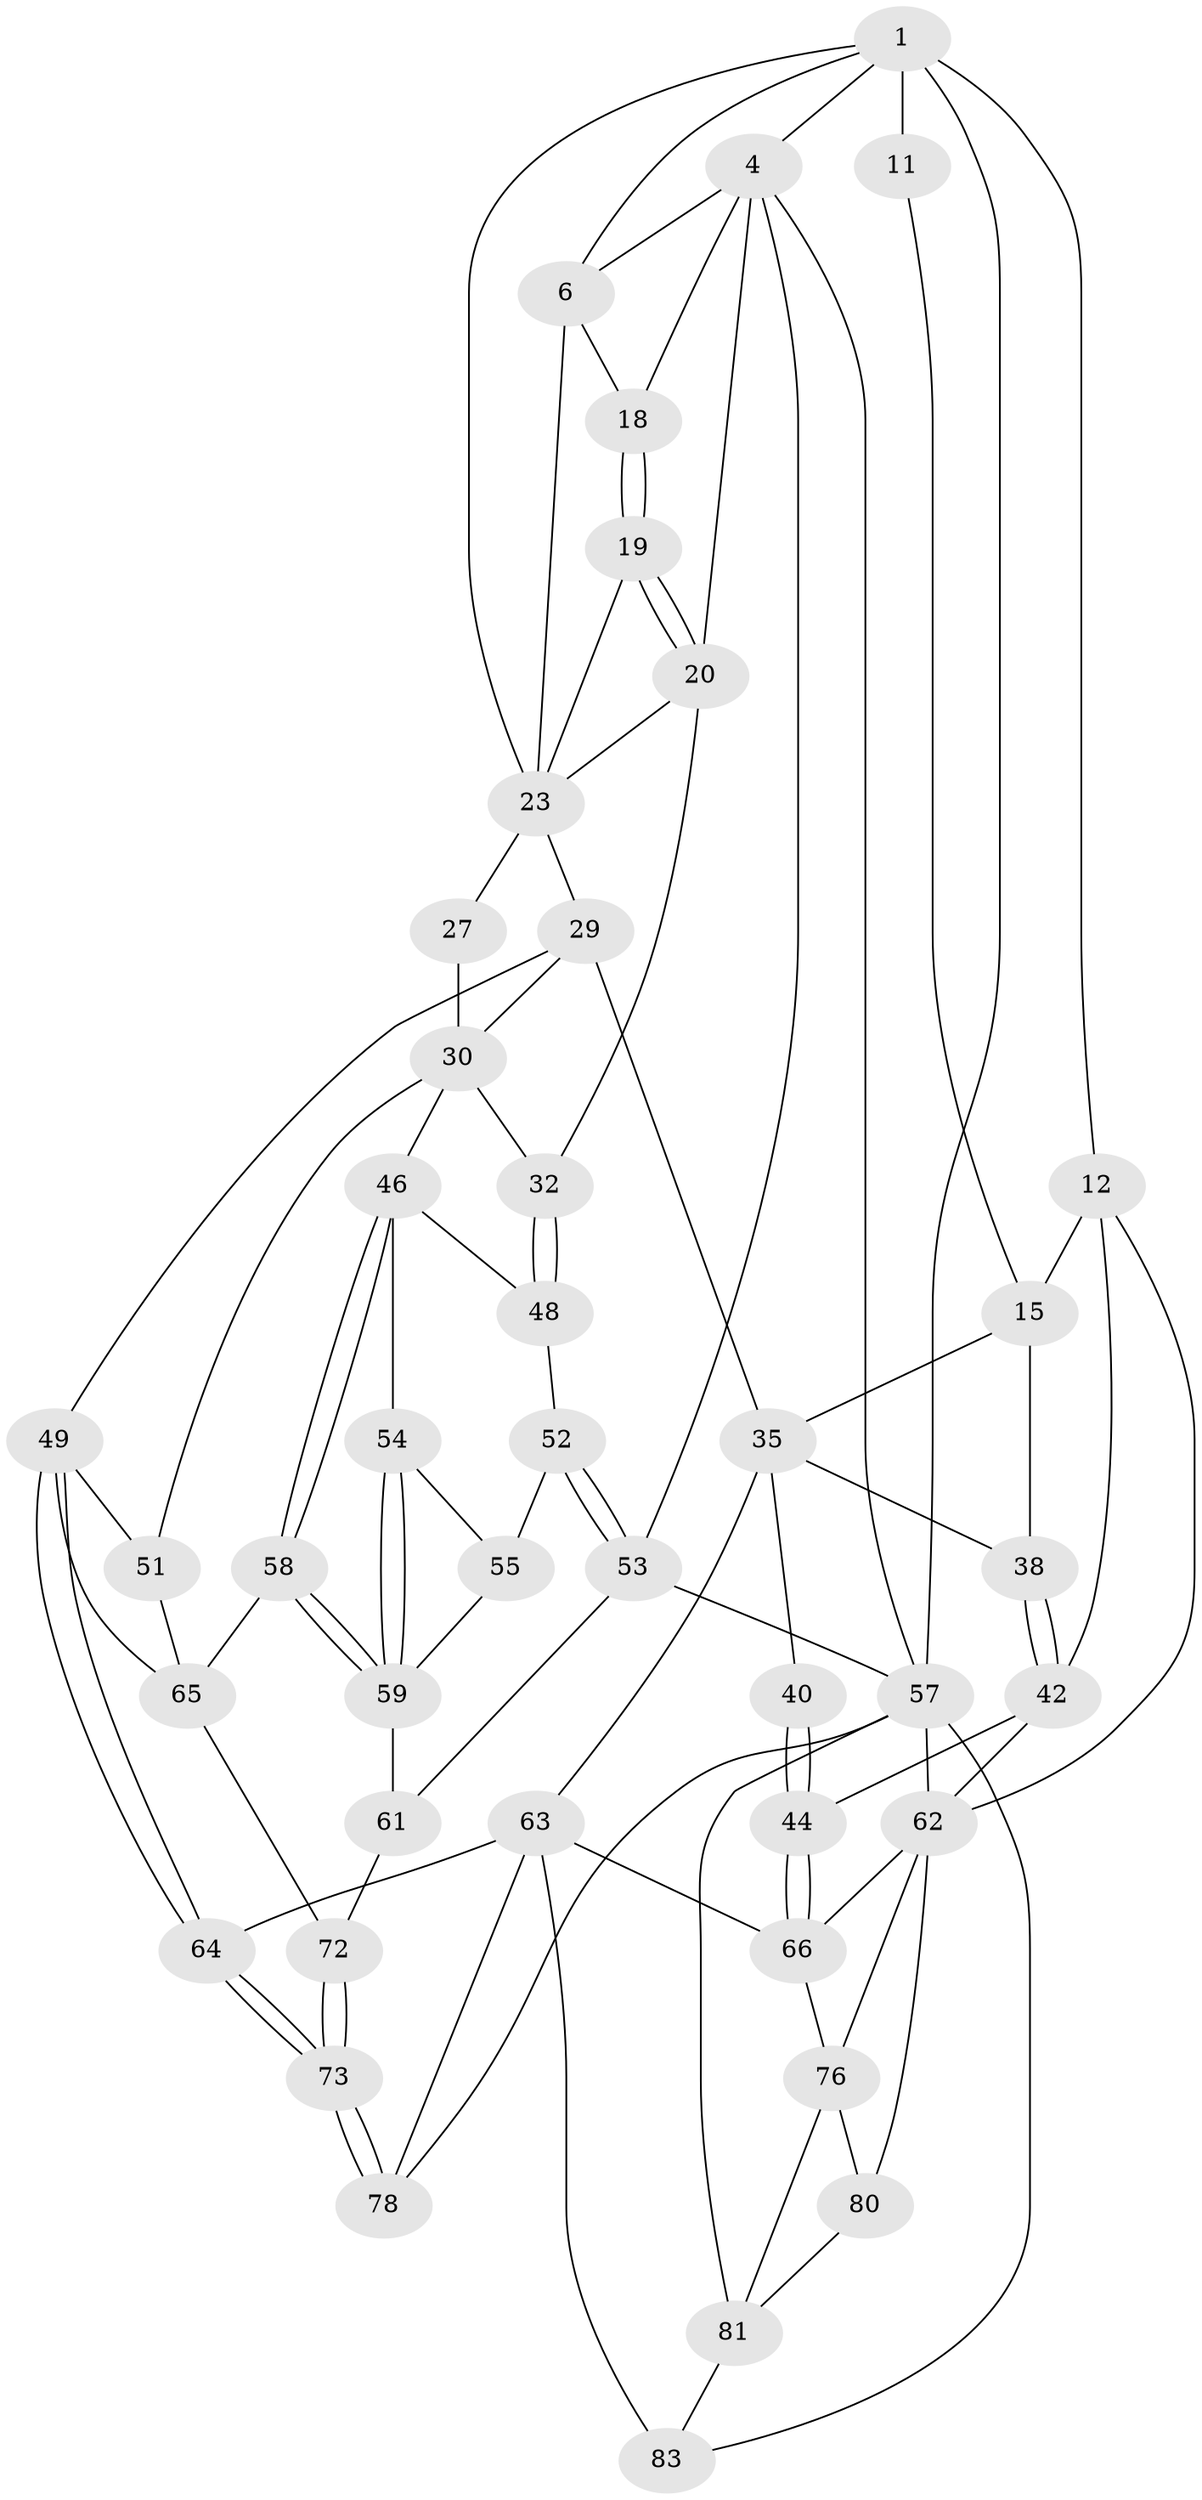 // original degree distribution, {3: 0.023255813953488372, 4: 0.23255813953488372, 6: 0.20930232558139536, 5: 0.5348837209302325}
// Generated by graph-tools (version 1.1) at 2025/28/03/15/25 16:28:04]
// undirected, 43 vertices, 95 edges
graph export_dot {
graph [start="1"]
  node [color=gray90,style=filled];
  1 [pos="+0.44426998848430016+0",super="+2+7"];
  4 [pos="+0+0",super="+5+22"];
  6 [pos="+0.36567680568313154+0",super="+9"];
  11 [pos="+0.6390041315948329+0.16116732176873255"];
  12 [pos="+1+0.2879900279534833",super="+13"];
  15 [pos="+0.7816489189325864+0.18239811801623496",super="+34+16"];
  18 [pos="+0.17560130923630407+0.04663040122346039"];
  19 [pos="+0.13913993925770932+0.14644201497044385"];
  20 [pos="+0.1318179916814654+0.16260163374090128",super="+21"];
  23 [pos="+0.24737076116357645+0.1301918319755919",super="+26+24"];
  27 [pos="+0.23306395809488356+0.28040195182491545"];
  29 [pos="+0.3500845507982971+0.2884939892910207",super="+37"];
  30 [pos="+0.3477114792591541+0.290190074335749",super="+31+45"];
  32 [pos="+0.13007718633219156+0.3360603469689033"];
  35 [pos="+0.6498188644678249+0.2336725994468747",super="+39+36"];
  38 [pos="+0.8200351561304406+0.34380497464192483"];
  40 [pos="+0.7416126074185736+0.48480457454995307"];
  42 [pos="+0.8042740784285694+0.432531040726532",super="+43"];
  44 [pos="+0.7789862962074582+0.4969160265106011"];
  46 [pos="+0.18542991810897647+0.4364860866242279",super="+47"];
  48 [pos="+0.12896242888789897+0.33975200387569265"];
  49 [pos="+0.46948112027002975+0.6039073770011016",super="+50"];
  51 [pos="+0.3272369302527097+0.49972863450794774"];
  52 [pos="+0.013269128512265648+0.38166370377317976"];
  53 [pos="+0+0.37294755190898665",super="+56"];
  54 [pos="+0.13099627807424208+0.39096851922834175"];
  55 [pos="+0.037168159589939624+0.46500417209929956"];
  57 [pos="+0+1",super="+79+74"];
  58 [pos="+0.15289405276591148+0.5404834078846297"];
  59 [pos="+0.06218322781454422+0.5631599394546036",super="+60"];
  61 [pos="+0+0.6446102013186698"];
  62 [pos="+1+0.476765534670244",super="+69"];
  63 [pos="+0.5337728627273364+0.7221859936361491",super="+68"];
  64 [pos="+0.5122242922246976+0.70881612300373"];
  65 [pos="+0.18388436976017955+0.556009749542231",super="+71"];
  66 [pos="+0.7834803677302297+0.5654524282908241",super="+67"];
  72 [pos="+0.18641205404598057+0.7147200428049302"];
  73 [pos="+0.2614986972799991+0.8376257235935353"];
  76 [pos="+0.6878959790836341+0.7619700753916223",super="+77"];
  78 [pos="+0.25905945367494965+0.8438908622791232"];
  80 [pos="+0.7839848003902912+0.8321684668155382"];
  81 [pos="+0.7923010907553772+1",super="+82"];
  83 [pos="+0.5780402444934956+1",super="+86"];
  1 -- 4;
  1 -- 11 [weight=2];
  1 -- 12 [weight=2];
  1 -- 23;
  1 -- 6;
  1 -- 57;
  4 -- 57;
  4 -- 18;
  4 -- 6;
  4 -- 53;
  4 -- 20;
  6 -- 18;
  6 -- 23;
  11 -- 15;
  12 -- 62;
  12 -- 42;
  12 -- 15 [weight=2];
  15 -- 38;
  15 -- 35;
  18 -- 19;
  18 -- 19;
  19 -- 20;
  19 -- 20;
  19 -- 23;
  20 -- 23;
  20 -- 32;
  23 -- 29;
  23 -- 27 [weight=2];
  27 -- 30;
  29 -- 30;
  29 -- 49;
  29 -- 35;
  30 -- 32;
  30 -- 46;
  30 -- 51;
  32 -- 48;
  32 -- 48;
  35 -- 40 [weight=2];
  35 -- 38;
  35 -- 63;
  38 -- 42;
  38 -- 42;
  40 -- 44;
  40 -- 44;
  42 -- 44;
  42 -- 62;
  44 -- 66;
  44 -- 66;
  46 -- 58;
  46 -- 58;
  46 -- 48;
  46 -- 54;
  48 -- 52;
  49 -- 64;
  49 -- 64;
  49 -- 65;
  49 -- 51;
  51 -- 65;
  52 -- 53;
  52 -- 53;
  52 -- 55;
  53 -- 57;
  53 -- 61;
  54 -- 55;
  54 -- 59;
  54 -- 59;
  55 -- 59;
  57 -- 83;
  57 -- 78;
  57 -- 62;
  57 -- 81;
  58 -- 59;
  58 -- 59;
  58 -- 65;
  59 -- 61;
  61 -- 72;
  62 -- 80;
  62 -- 66;
  62 -- 76;
  63 -- 64;
  63 -- 66;
  63 -- 83 [weight=2];
  63 -- 78;
  64 -- 73;
  64 -- 73;
  65 -- 72;
  66 -- 76;
  72 -- 73;
  72 -- 73;
  73 -- 78;
  73 -- 78;
  76 -- 80;
  76 -- 81;
  80 -- 81;
  81 -- 83;
}
